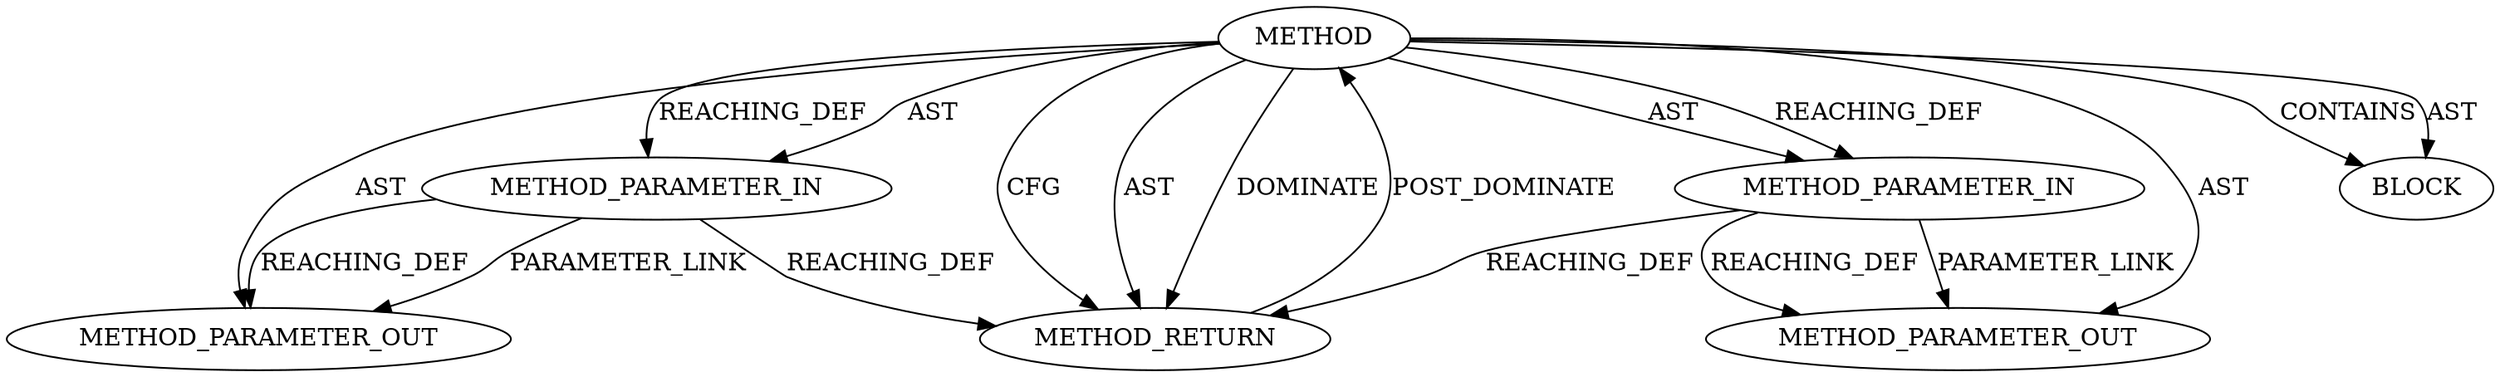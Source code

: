 digraph {
  13250 [label=METHOD_PARAMETER_OUT ORDER=1 CODE="p1" IS_VARIADIC=false TYPE_FULL_NAME="ANY" EVALUATION_STRATEGY="BY_VALUE" INDEX=1 NAME="p1"]
  11978 [label=METHOD AST_PARENT_TYPE="NAMESPACE_BLOCK" AST_PARENT_FULL_NAME="<global>" ORDER=0 CODE="<empty>" FULL_NAME="<operator>.fieldAccess" IS_EXTERNAL=true FILENAME="<empty>" SIGNATURE="" NAME="<operator>.fieldAccess"]
  11982 [label=METHOD_RETURN ORDER=2 CODE="RET" TYPE_FULL_NAME="ANY" EVALUATION_STRATEGY="BY_VALUE"]
  13251 [label=METHOD_PARAMETER_OUT ORDER=2 CODE="p2" IS_VARIADIC=false TYPE_FULL_NAME="ANY" EVALUATION_STRATEGY="BY_VALUE" INDEX=2 NAME="p2"]
  11980 [label=METHOD_PARAMETER_IN ORDER=2 CODE="p2" IS_VARIADIC=false TYPE_FULL_NAME="ANY" EVALUATION_STRATEGY="BY_VALUE" INDEX=2 NAME="p2"]
  11979 [label=METHOD_PARAMETER_IN ORDER=1 CODE="p1" IS_VARIADIC=false TYPE_FULL_NAME="ANY" EVALUATION_STRATEGY="BY_VALUE" INDEX=1 NAME="p1"]
  11981 [label=BLOCK ORDER=1 ARGUMENT_INDEX=1 CODE="<empty>" TYPE_FULL_NAME="ANY"]
  11978 -> 11980 [label=AST ]
  11978 -> 11979 [label=REACHING_DEF VARIABLE=""]
  11978 -> 13251 [label=AST ]
  11978 -> 11979 [label=AST ]
  11978 -> 11982 [label=CFG ]
  11978 -> 11982 [label=AST ]
  11978 -> 11980 [label=REACHING_DEF VARIABLE=""]
  11980 -> 13251 [label=REACHING_DEF VARIABLE="p2"]
  11978 -> 11982 [label=DOMINATE ]
  11980 -> 13251 [label=PARAMETER_LINK ]
  11978 -> 11981 [label=CONTAINS ]
  11979 -> 13250 [label=REACHING_DEF VARIABLE="p1"]
  11980 -> 11982 [label=REACHING_DEF VARIABLE="p2"]
  11978 -> 11981 [label=AST ]
  11982 -> 11978 [label=POST_DOMINATE ]
  11979 -> 11982 [label=REACHING_DEF VARIABLE="p1"]
  11979 -> 13250 [label=PARAMETER_LINK ]
  11978 -> 13250 [label=AST ]
}
